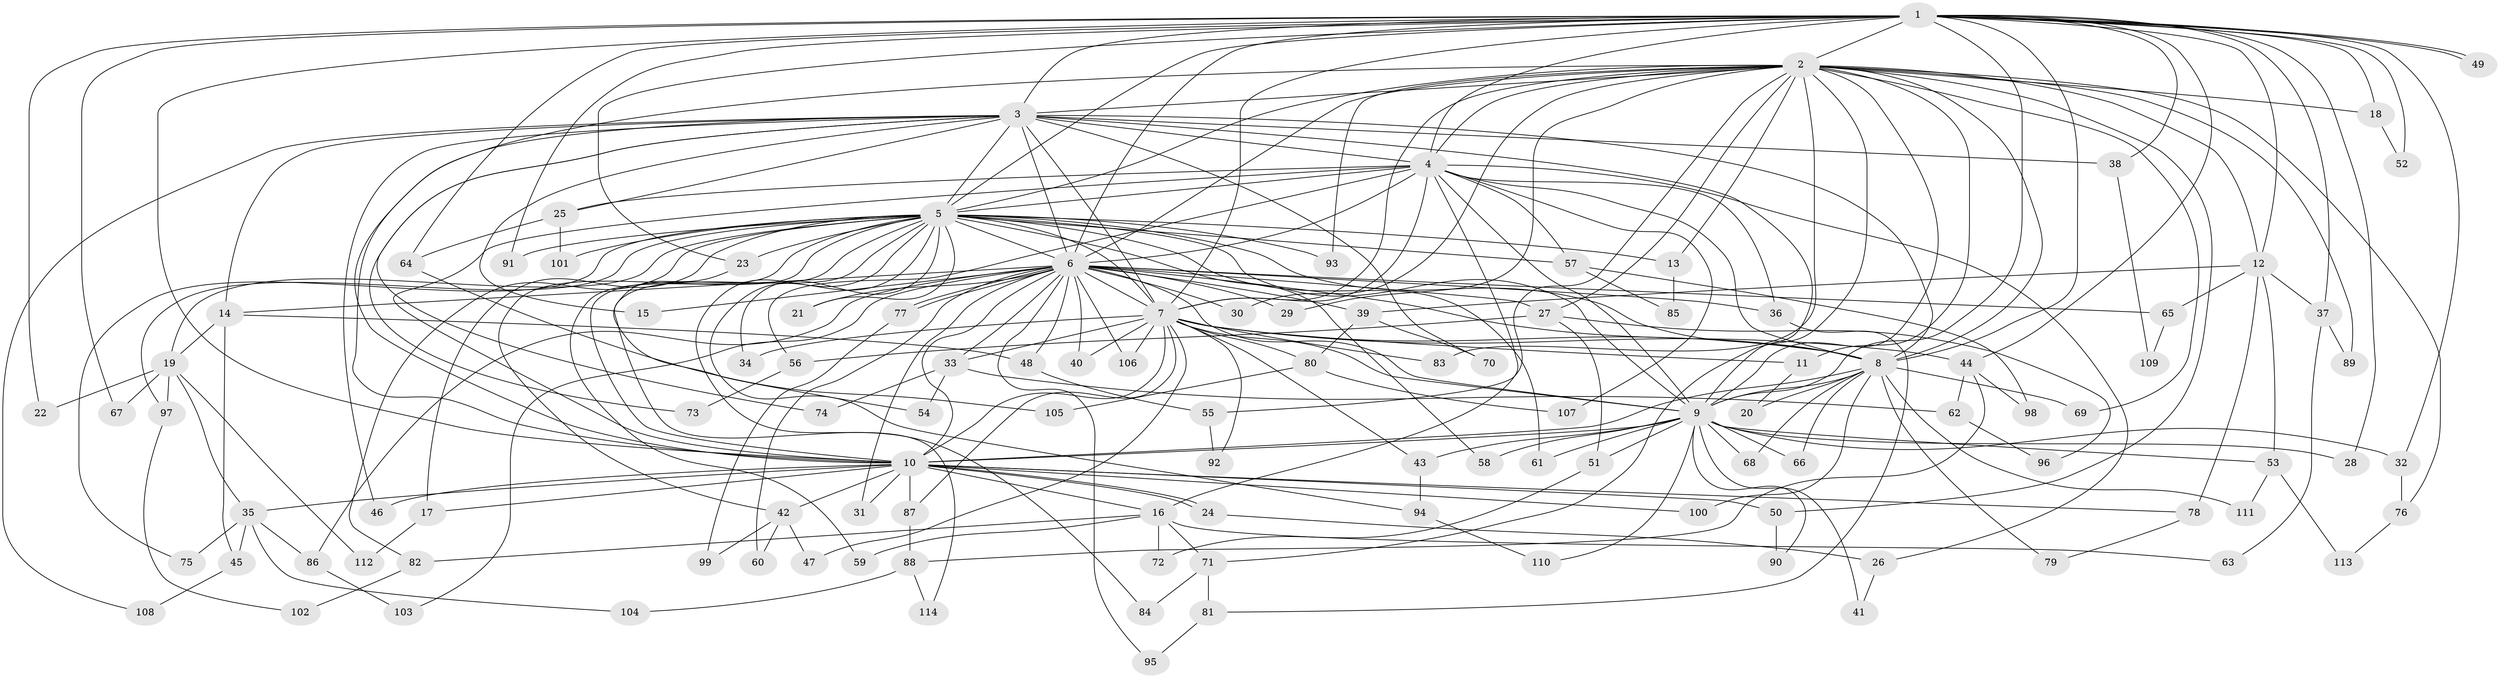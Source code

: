 // coarse degree distribution, {3: 0.2807017543859649, 16: 0.05263157894736842, 2: 0.21052631578947367, 21: 0.017543859649122806, 5: 0.05263157894736842, 7: 0.017543859649122806, 6: 0.07017543859649122, 18: 0.03508771929824561, 11: 0.017543859649122806, 4: 0.15789473684210525, 8: 0.017543859649122806, 19: 0.017543859649122806, 20: 0.017543859649122806, 1: 0.017543859649122806, 26: 0.017543859649122806}
// Generated by graph-tools (version 1.1) at 2025/36/03/04/25 23:36:20]
// undirected, 114 vertices, 253 edges
graph export_dot {
  node [color=gray90,style=filled];
  1;
  2;
  3;
  4;
  5;
  6;
  7;
  8;
  9;
  10;
  11;
  12;
  13;
  14;
  15;
  16;
  17;
  18;
  19;
  20;
  21;
  22;
  23;
  24;
  25;
  26;
  27;
  28;
  29;
  30;
  31;
  32;
  33;
  34;
  35;
  36;
  37;
  38;
  39;
  40;
  41;
  42;
  43;
  44;
  45;
  46;
  47;
  48;
  49;
  50;
  51;
  52;
  53;
  54;
  55;
  56;
  57;
  58;
  59;
  60;
  61;
  62;
  63;
  64;
  65;
  66;
  67;
  68;
  69;
  70;
  71;
  72;
  73;
  74;
  75;
  76;
  77;
  78;
  79;
  80;
  81;
  82;
  83;
  84;
  85;
  86;
  87;
  88;
  89;
  90;
  91;
  92;
  93;
  94;
  95;
  96;
  97;
  98;
  99;
  100;
  101;
  102;
  103;
  104;
  105;
  106;
  107;
  108;
  109;
  110;
  111;
  112;
  113;
  114;
  1 -- 2;
  1 -- 3;
  1 -- 4;
  1 -- 5;
  1 -- 6;
  1 -- 7;
  1 -- 8;
  1 -- 9;
  1 -- 10;
  1 -- 12;
  1 -- 18;
  1 -- 22;
  1 -- 23;
  1 -- 28;
  1 -- 32;
  1 -- 37;
  1 -- 38;
  1 -- 44;
  1 -- 49;
  1 -- 49;
  1 -- 52;
  1 -- 64;
  1 -- 67;
  1 -- 91;
  2 -- 3;
  2 -- 4;
  2 -- 5;
  2 -- 6;
  2 -- 7;
  2 -- 8;
  2 -- 9;
  2 -- 10;
  2 -- 11;
  2 -- 12;
  2 -- 13;
  2 -- 18;
  2 -- 27;
  2 -- 29;
  2 -- 30;
  2 -- 50;
  2 -- 55;
  2 -- 69;
  2 -- 71;
  2 -- 76;
  2 -- 83;
  2 -- 89;
  2 -- 93;
  3 -- 4;
  3 -- 5;
  3 -- 6;
  3 -- 7;
  3 -- 8;
  3 -- 9;
  3 -- 10;
  3 -- 14;
  3 -- 15;
  3 -- 25;
  3 -- 38;
  3 -- 46;
  3 -- 70;
  3 -- 73;
  3 -- 74;
  3 -- 108;
  4 -- 5;
  4 -- 6;
  4 -- 7;
  4 -- 8;
  4 -- 9;
  4 -- 10;
  4 -- 16;
  4 -- 25;
  4 -- 26;
  4 -- 36;
  4 -- 56;
  4 -- 57;
  4 -- 107;
  5 -- 6;
  5 -- 7;
  5 -- 8;
  5 -- 9;
  5 -- 10;
  5 -- 13;
  5 -- 17;
  5 -- 19;
  5 -- 21;
  5 -- 23;
  5 -- 34;
  5 -- 42;
  5 -- 57;
  5 -- 58;
  5 -- 59;
  5 -- 61;
  5 -- 75;
  5 -- 82;
  5 -- 84;
  5 -- 91;
  5 -- 93;
  5 -- 94;
  5 -- 97;
  5 -- 101;
  5 -- 114;
  6 -- 7;
  6 -- 8;
  6 -- 9;
  6 -- 10;
  6 -- 14;
  6 -- 15;
  6 -- 21;
  6 -- 27;
  6 -- 29;
  6 -- 30;
  6 -- 31;
  6 -- 33;
  6 -- 36;
  6 -- 39;
  6 -- 40;
  6 -- 48;
  6 -- 60;
  6 -- 65;
  6 -- 77;
  6 -- 77;
  6 -- 86;
  6 -- 95;
  6 -- 103;
  6 -- 106;
  7 -- 8;
  7 -- 9;
  7 -- 10;
  7 -- 11;
  7 -- 33;
  7 -- 34;
  7 -- 40;
  7 -- 43;
  7 -- 44;
  7 -- 47;
  7 -- 80;
  7 -- 83;
  7 -- 87;
  7 -- 92;
  7 -- 106;
  8 -- 9;
  8 -- 10;
  8 -- 20;
  8 -- 66;
  8 -- 68;
  8 -- 69;
  8 -- 79;
  8 -- 100;
  8 -- 111;
  9 -- 10;
  9 -- 28;
  9 -- 32;
  9 -- 41;
  9 -- 43;
  9 -- 51;
  9 -- 53;
  9 -- 58;
  9 -- 61;
  9 -- 66;
  9 -- 68;
  9 -- 90;
  9 -- 110;
  10 -- 16;
  10 -- 17;
  10 -- 24;
  10 -- 24;
  10 -- 31;
  10 -- 35;
  10 -- 42;
  10 -- 46;
  10 -- 50;
  10 -- 78;
  10 -- 87;
  10 -- 100;
  11 -- 20;
  12 -- 37;
  12 -- 39;
  12 -- 53;
  12 -- 65;
  12 -- 78;
  13 -- 85;
  14 -- 19;
  14 -- 45;
  14 -- 48;
  16 -- 59;
  16 -- 63;
  16 -- 71;
  16 -- 72;
  16 -- 82;
  17 -- 112;
  18 -- 52;
  19 -- 22;
  19 -- 35;
  19 -- 67;
  19 -- 97;
  19 -- 112;
  23 -- 54;
  24 -- 26;
  25 -- 64;
  25 -- 101;
  26 -- 41;
  27 -- 51;
  27 -- 56;
  27 -- 96;
  32 -- 76;
  33 -- 54;
  33 -- 62;
  33 -- 74;
  35 -- 45;
  35 -- 75;
  35 -- 86;
  35 -- 104;
  36 -- 81;
  37 -- 63;
  37 -- 89;
  38 -- 109;
  39 -- 70;
  39 -- 80;
  42 -- 47;
  42 -- 60;
  42 -- 99;
  43 -- 94;
  44 -- 62;
  44 -- 88;
  44 -- 98;
  45 -- 108;
  48 -- 55;
  50 -- 90;
  51 -- 72;
  53 -- 111;
  53 -- 113;
  55 -- 92;
  56 -- 73;
  57 -- 85;
  57 -- 98;
  62 -- 96;
  64 -- 105;
  65 -- 109;
  71 -- 81;
  71 -- 84;
  76 -- 113;
  77 -- 99;
  78 -- 79;
  80 -- 105;
  80 -- 107;
  81 -- 95;
  82 -- 102;
  86 -- 103;
  87 -- 88;
  88 -- 104;
  88 -- 114;
  94 -- 110;
  97 -- 102;
}
